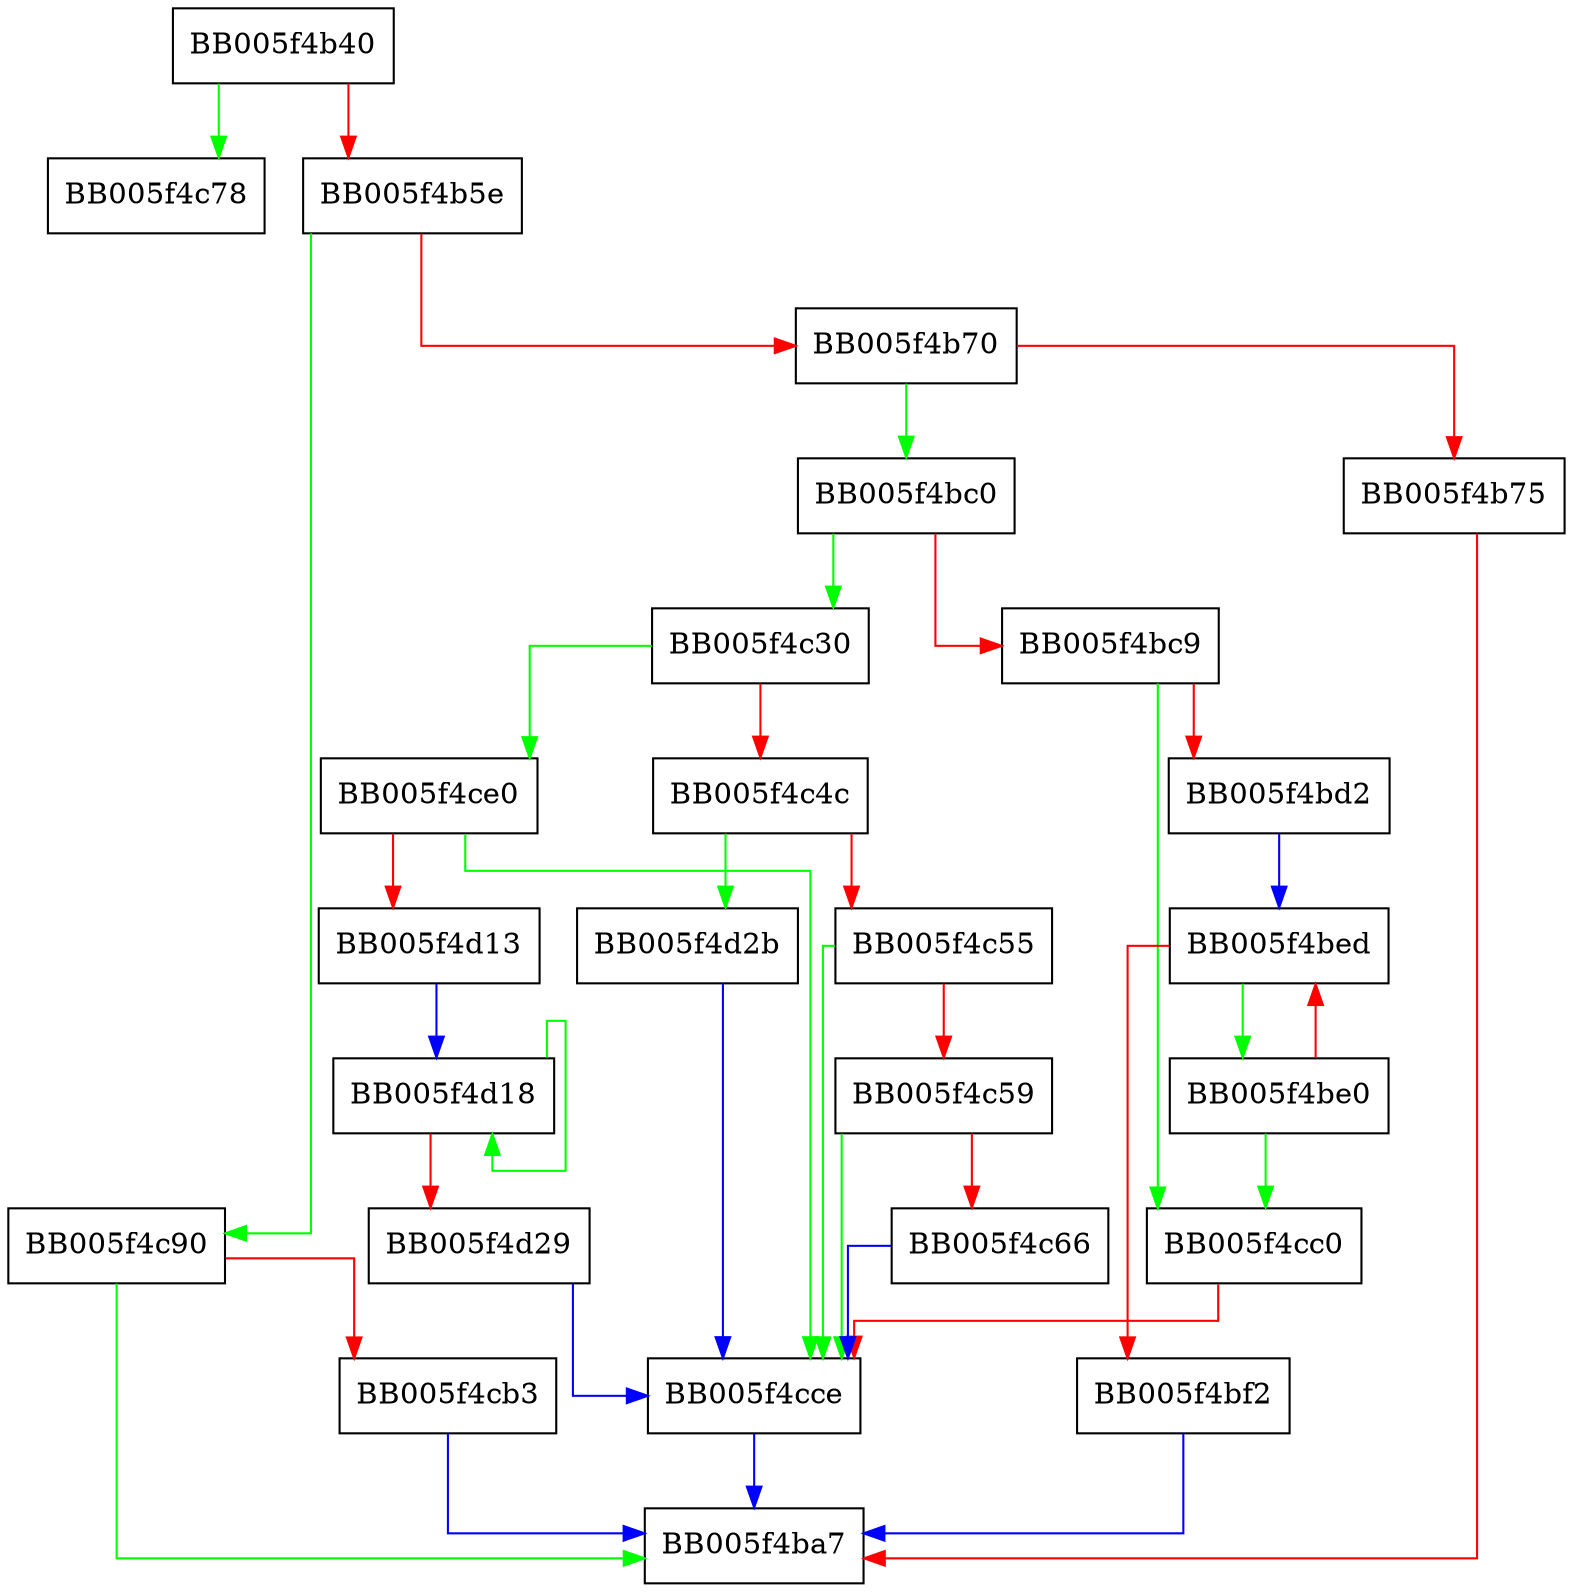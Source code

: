 digraph general_set_uint {
  node [shape="box"];
  graph [splines=ortho];
  BB005f4b40 -> BB005f4c78 [color="green"];
  BB005f4b40 -> BB005f4b5e [color="red"];
  BB005f4b5e -> BB005f4c90 [color="green"];
  BB005f4b5e -> BB005f4b70 [color="red"];
  BB005f4b70 -> BB005f4bc0 [color="green"];
  BB005f4b70 -> BB005f4b75 [color="red"];
  BB005f4b75 -> BB005f4ba7 [color="red"];
  BB005f4bc0 -> BB005f4c30 [color="green"];
  BB005f4bc0 -> BB005f4bc9 [color="red"];
  BB005f4bc9 -> BB005f4cc0 [color="green"];
  BB005f4bc9 -> BB005f4bd2 [color="red"];
  BB005f4bd2 -> BB005f4bed [color="blue"];
  BB005f4be0 -> BB005f4cc0 [color="green"];
  BB005f4be0 -> BB005f4bed [color="red"];
  BB005f4bed -> BB005f4be0 [color="green"];
  BB005f4bed -> BB005f4bf2 [color="red"];
  BB005f4bf2 -> BB005f4ba7 [color="blue"];
  BB005f4c30 -> BB005f4ce0 [color="green"];
  BB005f4c30 -> BB005f4c4c [color="red"];
  BB005f4c4c -> BB005f4d2b [color="green"];
  BB005f4c4c -> BB005f4c55 [color="red"];
  BB005f4c55 -> BB005f4cce [color="green"];
  BB005f4c55 -> BB005f4c59 [color="red"];
  BB005f4c59 -> BB005f4cce [color="green"];
  BB005f4c59 -> BB005f4c66 [color="red"];
  BB005f4c66 -> BB005f4cce [color="blue"];
  BB005f4c90 -> BB005f4ba7 [color="green"];
  BB005f4c90 -> BB005f4cb3 [color="red"];
  BB005f4cb3 -> BB005f4ba7 [color="blue"];
  BB005f4cc0 -> BB005f4cce [color="red"];
  BB005f4cce -> BB005f4ba7 [color="blue"];
  BB005f4ce0 -> BB005f4cce [color="green"];
  BB005f4ce0 -> BB005f4d13 [color="red"];
  BB005f4d13 -> BB005f4d18 [color="blue"];
  BB005f4d18 -> BB005f4d18 [color="green"];
  BB005f4d18 -> BB005f4d29 [color="red"];
  BB005f4d29 -> BB005f4cce [color="blue"];
  BB005f4d2b -> BB005f4cce [color="blue"];
}